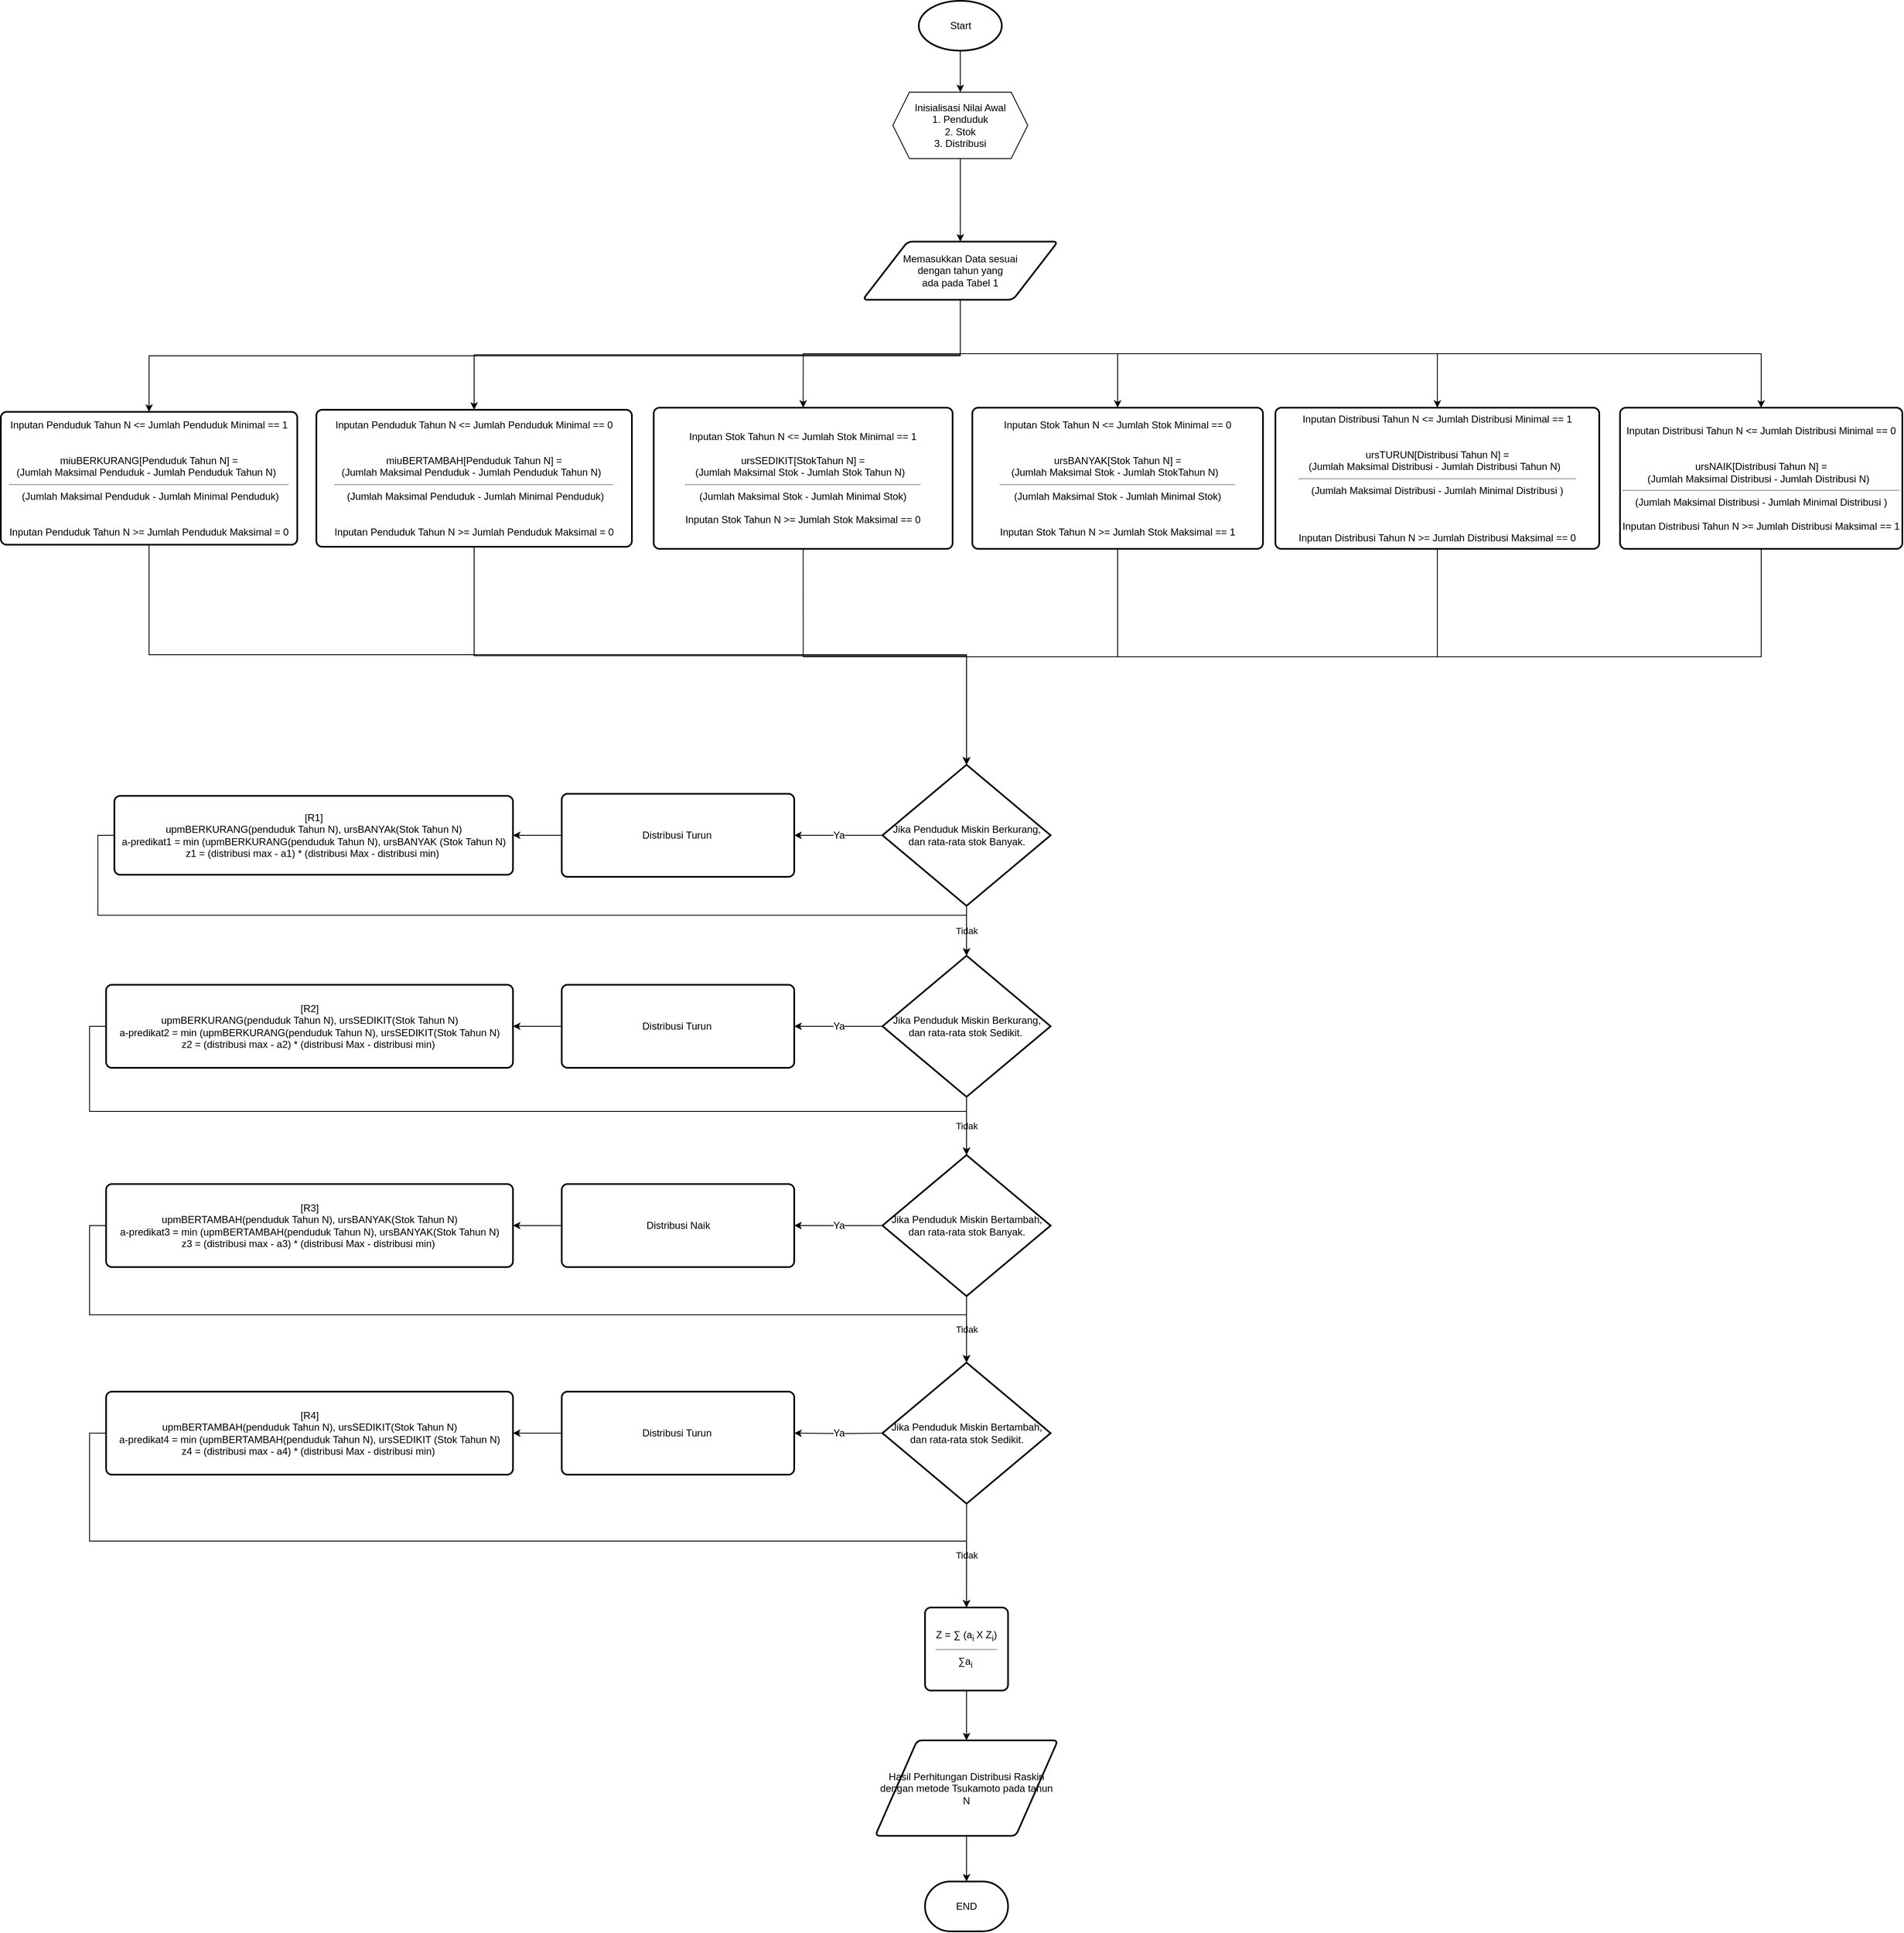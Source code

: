 <mxfile version="16.2.1" type="device"><diagram id="C5RBs43oDa-KdzZeNtuy" name="Page-1"><mxGraphModel dx="5209" dy="1788" grid="1" gridSize="10" guides="1" tooltips="1" connect="1" arrows="1" fold="1" page="1" pageScale="1" pageWidth="827" pageHeight="1169" math="0" shadow="0"><root><mxCell id="WIyWlLk6GJQsqaUBKTNV-0"/><mxCell id="WIyWlLk6GJQsqaUBKTNV-1" parent="WIyWlLk6GJQsqaUBKTNV-0"/><mxCell id="_jwvR6iy3SItn54at8Dh-73" style="edgeStyle=orthogonalEdgeStyle;rounded=0;orthogonalLoop=1;jettySize=auto;html=1;exitX=0.5;exitY=1;exitDx=0;exitDy=0;exitPerimeter=0;entryX=0.5;entryY=0;entryDx=0;entryDy=0;fontSize=12;" parent="WIyWlLk6GJQsqaUBKTNV-1" source="_jwvR6iy3SItn54at8Dh-0" target="_jwvR6iy3SItn54at8Dh-1" edge="1"><mxGeometry relative="1" as="geometry"/></mxCell><mxCell id="_jwvR6iy3SItn54at8Dh-0" value="Start&lt;br&gt;" style="strokeWidth=2;html=1;shape=mxgraph.flowchart.start_1;whiteSpace=wrap;" parent="WIyWlLk6GJQsqaUBKTNV-1" vertex="1"><mxGeometry x="-434.5" y="160" width="100" height="60" as="geometry"/></mxCell><mxCell id="_jwvR6iy3SItn54at8Dh-74" value="" style="edgeStyle=orthogonalEdgeStyle;rounded=0;orthogonalLoop=1;jettySize=auto;html=1;fontSize=12;" parent="WIyWlLk6GJQsqaUBKTNV-1" source="_jwvR6iy3SItn54at8Dh-1" target="_jwvR6iy3SItn54at8Dh-4" edge="1"><mxGeometry relative="1" as="geometry"/></mxCell><mxCell id="_jwvR6iy3SItn54at8Dh-1" value="Inisialisasi Nilai Awal&lt;br&gt;1. Penduduk&lt;br&gt;2. Stok&lt;br&gt;3. Distribusi" style="shape=hexagon;perimeter=hexagonPerimeter2;whiteSpace=wrap;html=1;fixedSize=1;" parent="WIyWlLk6GJQsqaUBKTNV-1" vertex="1"><mxGeometry x="-465.75" y="270" width="162.5" height="80" as="geometry"/></mxCell><mxCell id="fj5nCUuwY9Bi831RtFWT-7" style="edgeStyle=orthogonalEdgeStyle;rounded=0;orthogonalLoop=1;jettySize=auto;html=1;exitX=0.5;exitY=1;exitDx=0;exitDy=0;entryX=0.5;entryY=0;entryDx=0;entryDy=0;" edge="1" parent="WIyWlLk6GJQsqaUBKTNV-1" source="_jwvR6iy3SItn54at8Dh-4" target="fj5nCUuwY9Bi831RtFWT-0"><mxGeometry relative="1" as="geometry"/></mxCell><mxCell id="fj5nCUuwY9Bi831RtFWT-8" style="edgeStyle=orthogonalEdgeStyle;rounded=0;orthogonalLoop=1;jettySize=auto;html=1;exitX=0.5;exitY=1;exitDx=0;exitDy=0;entryX=0.5;entryY=0;entryDx=0;entryDy=0;" edge="1" parent="WIyWlLk6GJQsqaUBKTNV-1" source="_jwvR6iy3SItn54at8Dh-4" target="fj5nCUuwY9Bi831RtFWT-1"><mxGeometry relative="1" as="geometry"/></mxCell><mxCell id="fj5nCUuwY9Bi831RtFWT-9" style="edgeStyle=orthogonalEdgeStyle;rounded=0;orthogonalLoop=1;jettySize=auto;html=1;exitX=0.5;exitY=1;exitDx=0;exitDy=0;entryX=0.5;entryY=0;entryDx=0;entryDy=0;" edge="1" parent="WIyWlLk6GJQsqaUBKTNV-1" source="_jwvR6iy3SItn54at8Dh-4" target="fj5nCUuwY9Bi831RtFWT-2"><mxGeometry relative="1" as="geometry"/></mxCell><mxCell id="fj5nCUuwY9Bi831RtFWT-10" style="edgeStyle=orthogonalEdgeStyle;rounded=0;orthogonalLoop=1;jettySize=auto;html=1;exitX=0.5;exitY=1;exitDx=0;exitDy=0;entryX=0.5;entryY=0;entryDx=0;entryDy=0;" edge="1" parent="WIyWlLk6GJQsqaUBKTNV-1" source="_jwvR6iy3SItn54at8Dh-4" target="fj5nCUuwY9Bi831RtFWT-3"><mxGeometry relative="1" as="geometry"/></mxCell><mxCell id="fj5nCUuwY9Bi831RtFWT-11" style="edgeStyle=orthogonalEdgeStyle;rounded=0;orthogonalLoop=1;jettySize=auto;html=1;exitX=0.5;exitY=1;exitDx=0;exitDy=0;entryX=0.5;entryY=0;entryDx=0;entryDy=0;" edge="1" parent="WIyWlLk6GJQsqaUBKTNV-1" source="_jwvR6iy3SItn54at8Dh-4" target="fj5nCUuwY9Bi831RtFWT-4"><mxGeometry relative="1" as="geometry"/></mxCell><mxCell id="fj5nCUuwY9Bi831RtFWT-12" style="edgeStyle=orthogonalEdgeStyle;rounded=0;orthogonalLoop=1;jettySize=auto;html=1;exitX=0.5;exitY=1;exitDx=0;exitDy=0;entryX=0.5;entryY=0;entryDx=0;entryDy=0;" edge="1" parent="WIyWlLk6GJQsqaUBKTNV-1" source="_jwvR6iy3SItn54at8Dh-4" target="fj5nCUuwY9Bi831RtFWT-6"><mxGeometry relative="1" as="geometry"/></mxCell><mxCell id="_jwvR6iy3SItn54at8Dh-4" value="Memasukkan Data sesuai &lt;br&gt;dengan tahun yang &lt;br&gt;ada pada Tabel 1" style="shape=parallelogram;html=1;strokeWidth=2;perimeter=parallelogramPerimeter;whiteSpace=wrap;rounded=1;arcSize=12;size=0.23;" parent="WIyWlLk6GJQsqaUBKTNV-1" vertex="1"><mxGeometry x="-502" y="450" width="235" height="70" as="geometry"/></mxCell><mxCell id="_jwvR6iy3SItn54at8Dh-33" value="Ya" style="edgeStyle=orthogonalEdgeStyle;rounded=0;orthogonalLoop=1;jettySize=auto;html=1;fontSize=12;" parent="WIyWlLk6GJQsqaUBKTNV-1" source="_jwvR6iy3SItn54at8Dh-13" target="_jwvR6iy3SItn54at8Dh-32" edge="1"><mxGeometry relative="1" as="geometry"/></mxCell><mxCell id="FANG4rkQoq8dHs7wgnVY-28" value="Tidak" style="edgeStyle=orthogonalEdgeStyle;rounded=0;orthogonalLoop=1;jettySize=auto;html=1;" parent="WIyWlLk6GJQsqaUBKTNV-1" source="_jwvR6iy3SItn54at8Dh-13" target="_jwvR6iy3SItn54at8Dh-16" edge="1"><mxGeometry relative="1" as="geometry"/></mxCell><mxCell id="_jwvR6iy3SItn54at8Dh-13" value="Jika Penduduk Miskin Berkurang, dan rata-rata stok Banyak." style="strokeWidth=2;html=1;shape=mxgraph.flowchart.decision;whiteSpace=wrap;" parent="WIyWlLk6GJQsqaUBKTNV-1" vertex="1"><mxGeometry x="-478.25" y="1080" width="202.5" height="170" as="geometry"/></mxCell><mxCell id="_jwvR6iy3SItn54at8Dh-37" value="Ya" style="edgeStyle=orthogonalEdgeStyle;rounded=0;orthogonalLoop=1;jettySize=auto;html=1;fontSize=12;" parent="WIyWlLk6GJQsqaUBKTNV-1" source="_jwvR6iy3SItn54at8Dh-16" target="_jwvR6iy3SItn54at8Dh-34" edge="1"><mxGeometry relative="1" as="geometry"/></mxCell><mxCell id="FANG4rkQoq8dHs7wgnVY-30" value="Tidak" style="edgeStyle=orthogonalEdgeStyle;rounded=0;orthogonalLoop=1;jettySize=auto;html=1;" parent="WIyWlLk6GJQsqaUBKTNV-1" source="_jwvR6iy3SItn54at8Dh-16" target="_jwvR6iy3SItn54at8Dh-18" edge="1"><mxGeometry relative="1" as="geometry"/></mxCell><mxCell id="_jwvR6iy3SItn54at8Dh-16" value="Jika Penduduk Miskin Berkurang, dan rata-rata stok Sedikit.&amp;nbsp;" style="strokeWidth=2;html=1;shape=mxgraph.flowchart.decision;whiteSpace=wrap;" parent="WIyWlLk6GJQsqaUBKTNV-1" vertex="1"><mxGeometry x="-478.25" y="1310" width="202.5" height="170" as="geometry"/></mxCell><mxCell id="_jwvR6iy3SItn54at8Dh-38" value="Ya" style="edgeStyle=orthogonalEdgeStyle;rounded=0;orthogonalLoop=1;jettySize=auto;html=1;fontSize=12;" parent="WIyWlLk6GJQsqaUBKTNV-1" source="_jwvR6iy3SItn54at8Dh-18" target="_jwvR6iy3SItn54at8Dh-35" edge="1"><mxGeometry relative="1" as="geometry"/></mxCell><mxCell id="FANG4rkQoq8dHs7wgnVY-33" value="Tidak" style="edgeStyle=orthogonalEdgeStyle;rounded=0;orthogonalLoop=1;jettySize=auto;html=1;" parent="WIyWlLk6GJQsqaUBKTNV-1" source="_jwvR6iy3SItn54at8Dh-18" target="_jwvR6iy3SItn54at8Dh-20" edge="1"><mxGeometry relative="1" as="geometry"/></mxCell><mxCell id="_jwvR6iy3SItn54at8Dh-18" value="Jika Penduduk Miskin Bertambah, dan rata-rata stok Banyak." style="strokeWidth=2;html=1;shape=mxgraph.flowchart.decision;whiteSpace=wrap;" parent="WIyWlLk6GJQsqaUBKTNV-1" vertex="1"><mxGeometry x="-478.25" y="1550" width="202.5" height="170" as="geometry"/></mxCell><mxCell id="_jwvR6iy3SItn54at8Dh-39" value="Ya" style="edgeStyle=orthogonalEdgeStyle;rounded=0;orthogonalLoop=1;jettySize=auto;html=1;fontSize=12;" parent="WIyWlLk6GJQsqaUBKTNV-1" target="_jwvR6iy3SItn54at8Dh-36" edge="1"><mxGeometry relative="1" as="geometry"><mxPoint x="-478.25" y="1885.0" as="sourcePoint"/></mxGeometry></mxCell><mxCell id="FANG4rkQoq8dHs7wgnVY-35" value="Tidak" style="edgeStyle=orthogonalEdgeStyle;rounded=0;orthogonalLoop=1;jettySize=auto;html=1;" parent="WIyWlLk6GJQsqaUBKTNV-1" source="_jwvR6iy3SItn54at8Dh-20" target="_jwvR6iy3SItn54at8Dh-41" edge="1"><mxGeometry relative="1" as="geometry"/></mxCell><mxCell id="_jwvR6iy3SItn54at8Dh-20" value="Jika Penduduk Miskin Bertambah, dan rata-rata stok Sedikit." style="strokeWidth=2;html=1;shape=mxgraph.flowchart.decision;whiteSpace=wrap;" parent="WIyWlLk6GJQsqaUBKTNV-1" vertex="1"><mxGeometry x="-478.25" y="1800" width="202.5" height="170" as="geometry"/></mxCell><mxCell id="FANG4rkQoq8dHs7wgnVY-6" value="" style="edgeStyle=orthogonalEdgeStyle;rounded=0;orthogonalLoop=1;jettySize=auto;html=1;" parent="WIyWlLk6GJQsqaUBKTNV-1" source="_jwvR6iy3SItn54at8Dh-32" target="FANG4rkQoq8dHs7wgnVY-1" edge="1"><mxGeometry relative="1" as="geometry"/></mxCell><mxCell id="_jwvR6iy3SItn54at8Dh-32" value="&lt;div&gt;Distribusi Turun&amp;nbsp;&lt;br&gt;&lt;/div&gt;" style="rounded=1;whiteSpace=wrap;html=1;absoluteArcSize=1;arcSize=14;strokeWidth=2;fontSize=12;" parent="WIyWlLk6GJQsqaUBKTNV-1" vertex="1"><mxGeometry x="-864.5" y="1115" width="280" height="100" as="geometry"/></mxCell><mxCell id="FANG4rkQoq8dHs7wgnVY-7" value="" style="edgeStyle=orthogonalEdgeStyle;rounded=0;orthogonalLoop=1;jettySize=auto;html=1;" parent="WIyWlLk6GJQsqaUBKTNV-1" source="_jwvR6iy3SItn54at8Dh-34" target="FANG4rkQoq8dHs7wgnVY-2" edge="1"><mxGeometry relative="1" as="geometry"/></mxCell><mxCell id="_jwvR6iy3SItn54at8Dh-34" value="Distribusi Turun&amp;nbsp;" style="rounded=1;whiteSpace=wrap;html=1;absoluteArcSize=1;arcSize=14;strokeWidth=2;fontSize=12;" parent="WIyWlLk6GJQsqaUBKTNV-1" vertex="1"><mxGeometry x="-864.5" y="1345" width="280" height="100" as="geometry"/></mxCell><mxCell id="FANG4rkQoq8dHs7wgnVY-8" value="" style="edgeStyle=orthogonalEdgeStyle;rounded=0;orthogonalLoop=1;jettySize=auto;html=1;" parent="WIyWlLk6GJQsqaUBKTNV-1" source="_jwvR6iy3SItn54at8Dh-35" target="FANG4rkQoq8dHs7wgnVY-3" edge="1"><mxGeometry relative="1" as="geometry"/></mxCell><mxCell id="_jwvR6iy3SItn54at8Dh-35" value="Distribusi Naik" style="rounded=1;whiteSpace=wrap;html=1;absoluteArcSize=1;arcSize=14;strokeWidth=2;fontSize=12;" parent="WIyWlLk6GJQsqaUBKTNV-1" vertex="1"><mxGeometry x="-864.5" y="1585" width="280" height="100" as="geometry"/></mxCell><mxCell id="FANG4rkQoq8dHs7wgnVY-10" value="" style="edgeStyle=orthogonalEdgeStyle;rounded=0;orthogonalLoop=1;jettySize=auto;html=1;" parent="WIyWlLk6GJQsqaUBKTNV-1" source="_jwvR6iy3SItn54at8Dh-36" target="FANG4rkQoq8dHs7wgnVY-9" edge="1"><mxGeometry relative="1" as="geometry"/></mxCell><mxCell id="_jwvR6iy3SItn54at8Dh-36" value="&lt;div&gt;&lt;div&gt;Distribusi Turun&amp;nbsp;&lt;br&gt;&lt;/div&gt;&lt;/div&gt;" style="rounded=1;whiteSpace=wrap;html=1;absoluteArcSize=1;arcSize=14;strokeWidth=2;fontSize=12;" parent="WIyWlLk6GJQsqaUBKTNV-1" vertex="1"><mxGeometry x="-864.5" y="1835" width="280" height="100" as="geometry"/></mxCell><mxCell id="_jwvR6iy3SItn54at8Dh-66" value="" style="edgeStyle=orthogonalEdgeStyle;rounded=0;orthogonalLoop=1;jettySize=auto;html=1;fontSize=12;" parent="WIyWlLk6GJQsqaUBKTNV-1" source="_jwvR6iy3SItn54at8Dh-41" target="_jwvR6iy3SItn54at8Dh-44" edge="1"><mxGeometry relative="1" as="geometry"/></mxCell><mxCell id="_jwvR6iy3SItn54at8Dh-41" value="Z =&amp;nbsp;∑ (a&lt;sub&gt;i &lt;/sub&gt;X Z&lt;sub&gt;i&lt;/sub&gt;)&lt;br&gt;&lt;hr&gt;∑a&lt;sub&gt;i&amp;nbsp;&lt;/sub&gt;" style="rounded=1;whiteSpace=wrap;html=1;absoluteArcSize=1;arcSize=14;strokeWidth=2;fontSize=12;verticalAlign=middle;" parent="WIyWlLk6GJQsqaUBKTNV-1" vertex="1"><mxGeometry x="-427" y="2095" width="100" height="100" as="geometry"/></mxCell><mxCell id="_jwvR6iy3SItn54at8Dh-67" value="" style="edgeStyle=orthogonalEdgeStyle;rounded=0;orthogonalLoop=1;jettySize=auto;html=1;fontSize=12;" parent="WIyWlLk6GJQsqaUBKTNV-1" source="_jwvR6iy3SItn54at8Dh-44" target="_jwvR6iy3SItn54at8Dh-60" edge="1"><mxGeometry relative="1" as="geometry"/></mxCell><mxCell id="_jwvR6iy3SItn54at8Dh-44" value="Hasil Perhitungan Distribusi Raskin dengan metode Tsukamoto pada tahun N" style="shape=parallelogram;html=1;strokeWidth=2;perimeter=parallelogramPerimeter;whiteSpace=wrap;rounded=1;arcSize=12;size=0.23;fontSize=12;verticalAlign=middle;" parent="WIyWlLk6GJQsqaUBKTNV-1" vertex="1"><mxGeometry x="-487" y="2255" width="220" height="115" as="geometry"/></mxCell><mxCell id="_jwvR6iy3SItn54at8Dh-60" value="END" style="strokeWidth=2;html=1;shape=mxgraph.flowchart.terminator;whiteSpace=wrap;fontSize=12;verticalAlign=middle;" parent="WIyWlLk6GJQsqaUBKTNV-1" vertex="1"><mxGeometry x="-427" y="2425" width="100" height="60" as="geometry"/></mxCell><mxCell id="PVWVywFxsoOJ8v2AM2ih-0" style="edgeStyle=orthogonalEdgeStyle;rounded=0;orthogonalLoop=1;jettySize=auto;html=1;exitX=0;exitY=0.5;exitDx=0;exitDy=0;entryX=0.5;entryY=0;entryDx=0;entryDy=0;entryPerimeter=0;" parent="WIyWlLk6GJQsqaUBKTNV-1" source="FANG4rkQoq8dHs7wgnVY-1" target="_jwvR6iy3SItn54at8Dh-16" edge="1"><mxGeometry relative="1" as="geometry"/></mxCell><mxCell id="FANG4rkQoq8dHs7wgnVY-1" value="&lt;div&gt;&lt;div&gt;[R1]&lt;br&gt;upmBERKURANG(penduduk Tahun N), ursBANYAk(Stok Tahun N)&lt;br&gt;a-predikat1 = min (upmBERKURANG(penduduk Tahun N), ursBANYAK (Stok Tahun N)&lt;/div&gt;&lt;div&gt;z1 = (distribusi max - a1) * (distribusi Max - distribusi min)&amp;nbsp;&lt;/div&gt;&lt;/div&gt;" style="rounded=1;whiteSpace=wrap;html=1;absoluteArcSize=1;arcSize=14;strokeWidth=2;fontSize=12;" parent="WIyWlLk6GJQsqaUBKTNV-1" vertex="1"><mxGeometry x="-1403.25" y="1117.5" width="480" height="95" as="geometry"/></mxCell><mxCell id="PVWVywFxsoOJ8v2AM2ih-1" style="edgeStyle=orthogonalEdgeStyle;rounded=0;orthogonalLoop=1;jettySize=auto;html=1;exitX=0;exitY=0.5;exitDx=0;exitDy=0;entryX=0.5;entryY=0;entryDx=0;entryDy=0;entryPerimeter=0;" parent="WIyWlLk6GJQsqaUBKTNV-1" source="FANG4rkQoq8dHs7wgnVY-2" target="_jwvR6iy3SItn54at8Dh-18" edge="1"><mxGeometry relative="1" as="geometry"/></mxCell><mxCell id="FANG4rkQoq8dHs7wgnVY-2" value="&lt;div&gt;&lt;div&gt;[R2]&lt;br&gt;upmBERKURANG(penduduk Tahun N), ursSEDIKIT(Stok Tahun N)&lt;br&gt;a-predikat2 = min (&lt;span&gt;upmBERKURANG(penduduk Tahun N), ursSEDIKIT(Stok Tahun N)&lt;/span&gt;&lt;/div&gt;&lt;div&gt;z2 = (distribusi max - a2) * (distribusi Max - distribusi min)&amp;nbsp;&lt;/div&gt;&lt;/div&gt;" style="rounded=1;whiteSpace=wrap;html=1;absoluteArcSize=1;arcSize=14;strokeWidth=2;fontSize=12;" parent="WIyWlLk6GJQsqaUBKTNV-1" vertex="1"><mxGeometry x="-1413.25" y="1345" width="490" height="100" as="geometry"/></mxCell><mxCell id="PVWVywFxsoOJ8v2AM2ih-2" style="edgeStyle=orthogonalEdgeStyle;rounded=0;orthogonalLoop=1;jettySize=auto;html=1;exitX=0;exitY=0.5;exitDx=0;exitDy=0;entryX=0.5;entryY=0;entryDx=0;entryDy=0;entryPerimeter=0;" parent="WIyWlLk6GJQsqaUBKTNV-1" source="FANG4rkQoq8dHs7wgnVY-3" target="_jwvR6iy3SItn54at8Dh-20" edge="1"><mxGeometry relative="1" as="geometry"/></mxCell><mxCell id="FANG4rkQoq8dHs7wgnVY-3" value="&lt;div&gt;&lt;div&gt;[R3]&lt;br&gt;upmBERTAMBAH(penduduk Tahun N), ursBANYAK(Stok Tahun N)&lt;br&gt;a-predikat3 = min (&lt;span&gt;upmBERTAMBAH(penduduk Tahun N), ursBANYAK(Stok Tahun N)&lt;/span&gt;&lt;/div&gt;&lt;div&gt;z3 = (distribusi max - a3) * (distribusi Max - distribusi min)&amp;nbsp;&lt;/div&gt;&lt;/div&gt;" style="rounded=1;whiteSpace=wrap;html=1;absoluteArcSize=1;arcSize=14;strokeWidth=2;fontSize=12;" parent="WIyWlLk6GJQsqaUBKTNV-1" vertex="1"><mxGeometry x="-1413.25" y="1585" width="490" height="100" as="geometry"/></mxCell><mxCell id="PVWVywFxsoOJ8v2AM2ih-3" style="edgeStyle=orthogonalEdgeStyle;rounded=0;orthogonalLoop=1;jettySize=auto;html=1;exitX=0;exitY=0.5;exitDx=0;exitDy=0;entryX=0.5;entryY=0;entryDx=0;entryDy=0;" parent="WIyWlLk6GJQsqaUBKTNV-1" source="FANG4rkQoq8dHs7wgnVY-9" target="_jwvR6iy3SItn54at8Dh-41" edge="1"><mxGeometry relative="1" as="geometry"/></mxCell><mxCell id="FANG4rkQoq8dHs7wgnVY-9" value="&lt;div&gt;&lt;div&gt;[R4]&lt;br&gt;upmBERTAMBAH(penduduk Tahun N), ursSEDIKIT(Stok Tahun N)&lt;br&gt;a-predikat4 = min (&lt;span&gt;upmBERTAMBAH(penduduk Tahun N), ursSEDIKIT (Stok Tahun N)&lt;/span&gt;&lt;/div&gt;&lt;div&gt;z4 = (distribusi max - a4) * (distribusi Max - distribusi min)&amp;nbsp;&lt;/div&gt;&lt;/div&gt;" style="rounded=1;whiteSpace=wrap;html=1;absoluteArcSize=1;arcSize=14;strokeWidth=2;fontSize=12;" parent="WIyWlLk6GJQsqaUBKTNV-1" vertex="1"><mxGeometry x="-1413.25" y="1835" width="490" height="100" as="geometry"/></mxCell><mxCell id="fj5nCUuwY9Bi831RtFWT-13" style="edgeStyle=orthogonalEdgeStyle;rounded=0;orthogonalLoop=1;jettySize=auto;html=1;exitX=0.5;exitY=1;exitDx=0;exitDy=0;entryX=0.5;entryY=0;entryDx=0;entryDy=0;entryPerimeter=0;" edge="1" parent="WIyWlLk6GJQsqaUBKTNV-1" source="fj5nCUuwY9Bi831RtFWT-0" target="_jwvR6iy3SItn54at8Dh-13"><mxGeometry relative="1" as="geometry"/></mxCell><mxCell id="fj5nCUuwY9Bi831RtFWT-0" value="&lt;span&gt;Inputan Penduduk Tahun N &amp;lt;= Jumlah Penduduk Minimal == 1&lt;br&gt;&lt;br&gt;&lt;br&gt;miuBERKURANG[Penduduk Tahun N] =&lt;/span&gt;&lt;br&gt;&lt;span&gt;(Jumlah Maksimal Penduduk - Jumlah Penduduk Tahun N)&amp;nbsp;&amp;nbsp;&lt;/span&gt;&lt;hr&gt;&lt;span&gt;&amp;nbsp;(Jumlah Maksimal Penduduk - Jumlah Minimal Penduduk)&lt;br&gt;&lt;br&gt;&lt;br&gt;Inputan Penduduk Tahun N &amp;gt;= Jumlah Penduduk Maksimal = 0&lt;br&gt;&lt;/span&gt;" style="rounded=1;whiteSpace=wrap;html=1;absoluteArcSize=1;arcSize=14;strokeWidth=2;" vertex="1" parent="WIyWlLk6GJQsqaUBKTNV-1"><mxGeometry x="-1540" y="655" width="357" height="160" as="geometry"/></mxCell><mxCell id="fj5nCUuwY9Bi831RtFWT-14" style="edgeStyle=orthogonalEdgeStyle;rounded=0;orthogonalLoop=1;jettySize=auto;html=1;exitX=0.5;exitY=1;exitDx=0;exitDy=0;entryX=0.5;entryY=0;entryDx=0;entryDy=0;entryPerimeter=0;" edge="1" parent="WIyWlLk6GJQsqaUBKTNV-1" source="fj5nCUuwY9Bi831RtFWT-1" target="_jwvR6iy3SItn54at8Dh-13"><mxGeometry relative="1" as="geometry"/></mxCell><mxCell id="fj5nCUuwY9Bi831RtFWT-1" value="Inputan Penduduk Tahun N &amp;lt;= Jumlah Penduduk Minimal == 0&lt;br&gt;&lt;span&gt;&lt;br&gt;&lt;br&gt;miuBERTAMBAH[Penduduk Tahun N] =&lt;/span&gt;&lt;br&gt;&lt;span&gt;(Jumlah Maksimal Penduduk - Jumlah Penduduk Tahun N)&amp;nbsp;&amp;nbsp;&lt;/span&gt;&lt;hr&gt;&lt;span&gt;&amp;nbsp;(Jumlah Maksimal Penduduk - Jumlah Minimal Penduduk)&lt;br&gt;&lt;br&gt;&lt;br&gt;&lt;/span&gt;Inputan Penduduk Tahun N &amp;gt;= Jumlah Penduduk Maksimal = 0&lt;span&gt;&lt;br&gt;&lt;/span&gt;" style="rounded=1;whiteSpace=wrap;html=1;absoluteArcSize=1;arcSize=14;strokeWidth=2;" vertex="1" parent="WIyWlLk6GJQsqaUBKTNV-1"><mxGeometry x="-1160" y="652.5" width="380" height="165" as="geometry"/></mxCell><mxCell id="fj5nCUuwY9Bi831RtFWT-15" style="edgeStyle=orthogonalEdgeStyle;rounded=0;orthogonalLoop=1;jettySize=auto;html=1;exitX=0.5;exitY=1;exitDx=0;exitDy=0;" edge="1" parent="WIyWlLk6GJQsqaUBKTNV-1" source="fj5nCUuwY9Bi831RtFWT-2" target="_jwvR6iy3SItn54at8Dh-13"><mxGeometry relative="1" as="geometry"/></mxCell><mxCell id="fj5nCUuwY9Bi831RtFWT-2" value="&lt;span&gt;Inputan Stok Tahun N &amp;lt;= Jumlah Stok Minimal == 1&lt;br&gt;&lt;br&gt;ursSEDIKIT[StokTahun N] =&lt;/span&gt;&lt;br&gt;&lt;span&gt;(Jumlah Maksimal Stok - Jumlah Stok Tahun N)&amp;nbsp;&amp;nbsp;&lt;/span&gt;&lt;hr&gt;&lt;span&gt;&amp;nbsp;(Jumlah Maksimal Stok - Jumlah Minimal Stok)&amp;nbsp;&lt;br&gt;&lt;br&gt;Inputan Stok Tahun N &amp;gt;= Jumlah Stok Maksimal == 0&lt;br&gt;&lt;/span&gt;" style="rounded=1;whiteSpace=wrap;html=1;absoluteArcSize=1;arcSize=14;strokeWidth=2;" vertex="1" parent="WIyWlLk6GJQsqaUBKTNV-1"><mxGeometry x="-753.75" y="650" width="360" height="170" as="geometry"/></mxCell><mxCell id="fj5nCUuwY9Bi831RtFWT-16" style="edgeStyle=orthogonalEdgeStyle;rounded=0;orthogonalLoop=1;jettySize=auto;html=1;exitX=0.5;exitY=1;exitDx=0;exitDy=0;entryX=0.5;entryY=0;entryDx=0;entryDy=0;entryPerimeter=0;" edge="1" parent="WIyWlLk6GJQsqaUBKTNV-1" source="fj5nCUuwY9Bi831RtFWT-3" target="_jwvR6iy3SItn54at8Dh-13"><mxGeometry relative="1" as="geometry"/></mxCell><mxCell id="fj5nCUuwY9Bi831RtFWT-3" value="Inputan Stok Tahun N &amp;lt;= Jumlah Stok Minimal == 0&lt;span&gt;&lt;br&gt;&lt;br&gt;&lt;br&gt;ursBANYAK[Stok Tahun N] =&lt;/span&gt;&lt;br&gt;&lt;span&gt;(Jumlah Maksimal Stok - Jumlah StokTahun N)&amp;nbsp;&amp;nbsp;&lt;/span&gt;&lt;hr&gt;&lt;span&gt;&amp;nbsp;(Jumlah Maksimal Stok - Jumlah Minimal Stok)&amp;nbsp;&lt;br&gt;&lt;br&gt;&lt;br&gt;&lt;/span&gt;Inputan Stok Tahun N &amp;gt;= Jumlah Stok Maksimal == 1&lt;span&gt;&lt;br&gt;&lt;/span&gt;" style="rounded=1;whiteSpace=wrap;html=1;absoluteArcSize=1;arcSize=14;strokeWidth=2;" vertex="1" parent="WIyWlLk6GJQsqaUBKTNV-1"><mxGeometry x="-370" y="650" width="350" height="170" as="geometry"/></mxCell><mxCell id="fj5nCUuwY9Bi831RtFWT-18" style="edgeStyle=orthogonalEdgeStyle;rounded=0;orthogonalLoop=1;jettySize=auto;html=1;exitX=0.5;exitY=1;exitDx=0;exitDy=0;entryX=0.5;entryY=0;entryDx=0;entryDy=0;entryPerimeter=0;" edge="1" parent="WIyWlLk6GJQsqaUBKTNV-1" source="fj5nCUuwY9Bi831RtFWT-4" target="_jwvR6iy3SItn54at8Dh-13"><mxGeometry relative="1" as="geometry"/></mxCell><mxCell id="fj5nCUuwY9Bi831RtFWT-4" value="&lt;span&gt;Inputan Distribusi Tahun N &amp;lt;= Jumlah Distribusi Minimal == 1&lt;br&gt;&lt;br&gt;&lt;br&gt;ursTURUN[Distribusi Tahun N] =&lt;/span&gt;&lt;br&gt;&lt;span&gt;(Jumlah Maksimal Distribusi - Jumlah Distribusi&amp;nbsp;Tahun N)&amp;nbsp;&amp;nbsp;&lt;/span&gt;&lt;hr&gt;&lt;span&gt;&amp;nbsp;(Jumlah Maksimal Distribusi&amp;nbsp;- Jumlah Minimal Distribusi&amp;nbsp;)&amp;nbsp;&lt;br&gt;&lt;br&gt;&lt;br&gt;&lt;br&gt;Inputan Distribusi Tahun N &amp;gt;= Jumlah Distribusi Maksimal == 0&lt;br&gt;&lt;/span&gt;" style="rounded=1;whiteSpace=wrap;html=1;absoluteArcSize=1;arcSize=14;strokeWidth=2;" vertex="1" parent="WIyWlLk6GJQsqaUBKTNV-1"><mxGeometry x="-5" y="650" width="390" height="170" as="geometry"/></mxCell><mxCell id="fj5nCUuwY9Bi831RtFWT-19" style="edgeStyle=orthogonalEdgeStyle;rounded=0;orthogonalLoop=1;jettySize=auto;html=1;exitX=0.5;exitY=1;exitDx=0;exitDy=0;entryX=0.5;entryY=0;entryDx=0;entryDy=0;entryPerimeter=0;" edge="1" parent="WIyWlLk6GJQsqaUBKTNV-1" source="fj5nCUuwY9Bi831RtFWT-6" target="_jwvR6iy3SItn54at8Dh-13"><mxGeometry relative="1" as="geometry"/></mxCell><mxCell id="fj5nCUuwY9Bi831RtFWT-6" value="Inputan Distribusi Tahun N &amp;lt;= Jumlah Distribusi Minimal == 0&lt;span&gt;&lt;br&gt;&lt;br&gt;&lt;br&gt;ursNAIK[Distribusi Tahun N] =&lt;/span&gt;&lt;br&gt;&lt;span&gt;(Jumlah Maksimal Distribusi&amp;nbsp;- Jumlah Distribusi&amp;nbsp;N)&amp;nbsp;&amp;nbsp;&lt;/span&gt;&lt;hr&gt;&lt;span&gt;&amp;nbsp;(Jumlah Maksimal Distribusi&amp;nbsp;- Jumlah Minimal Distribusi&amp;nbsp;)&amp;nbsp;&lt;br&gt;&lt;br&gt;Inputan Distribusi Tahun N &amp;gt;= Jumlah Distribusi Maksimal == 1&lt;br&gt;&lt;/span&gt;" style="rounded=1;whiteSpace=wrap;html=1;absoluteArcSize=1;arcSize=14;strokeWidth=2;" vertex="1" parent="WIyWlLk6GJQsqaUBKTNV-1"><mxGeometry x="410" y="650" width="340" height="170" as="geometry"/></mxCell></root></mxGraphModel></diagram></mxfile>